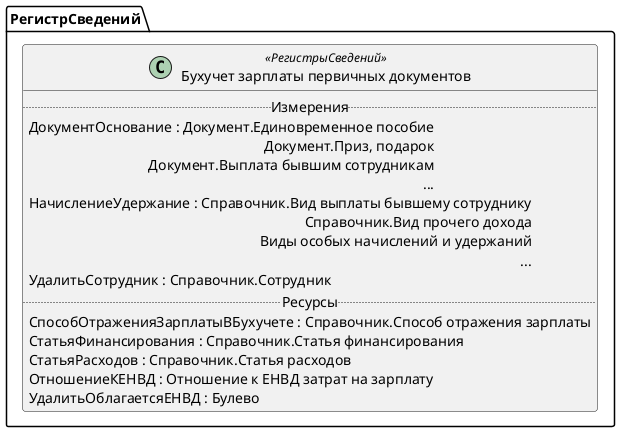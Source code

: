 ﻿@startuml БухучетЗарплатыПервичныхДокументов
'!include templates.wsd
'..\include templates.wsd
class РегистрСведений.БухучетЗарплатыПервичныхДокументов as "Бухучет зарплаты первичных документов" <<РегистрыСведений>>
{
..Измерения..
ДокументОснование : Документ.Единовременное пособие\rДокумент.Приз, подарок\rДокумент.Выплата бывшим сотрудникам\r...
НачислениеУдержание : Справочник.Вид выплаты бывшему сотруднику\rСправочник.Вид прочего дохода\rВиды особых начислений и удержаний\r...
УдалитьСотрудник : Справочник.Сотрудник
..Ресурсы..
СпособОтраженияЗарплатыВБухучете : Справочник.Способ отражения зарплаты
СтатьяФинансирования : Справочник.Статья финансирования
СтатьяРасходов : Справочник.Статья расходов
ОтношениеКЕНВД : Отношение к ЕНВД затрат на зарплату
УдалитьОблагаетсяЕНВД : Булево
}
@enduml
